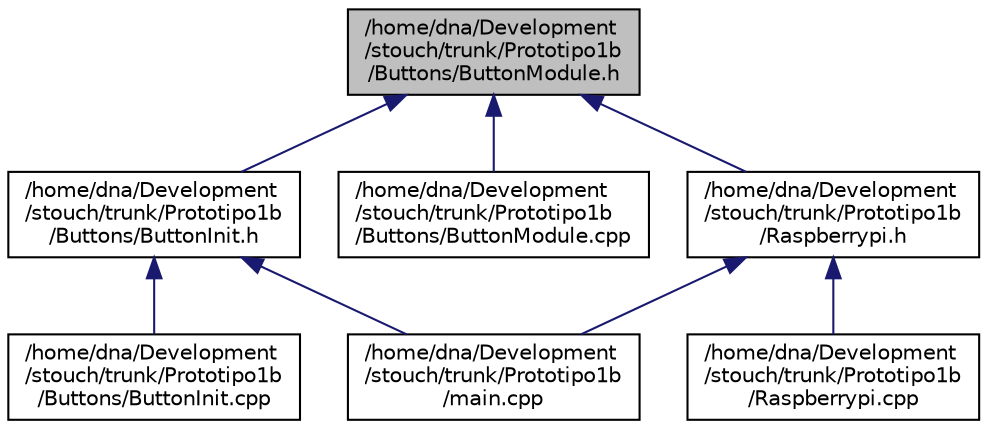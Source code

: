 digraph "/home/dna/Development/stouch/trunk/Prototipo1b/Buttons/ButtonModule.h"
{
  edge [fontname="Helvetica",fontsize="10",labelfontname="Helvetica",labelfontsize="10"];
  node [fontname="Helvetica",fontsize="10",shape=record];
  Node1 [label="/home/dna/Development\l/stouch/trunk/Prototipo1b\l/Buttons/ButtonModule.h",height=0.2,width=0.4,color="black", fillcolor="grey75", style="filled" fontcolor="black"];
  Node1 -> Node2 [dir="back",color="midnightblue",fontsize="10",style="solid",fontname="Helvetica"];
  Node2 [label="/home/dna/Development\l/stouch/trunk/Prototipo1b\l/Buttons/ButtonInit.h",height=0.2,width=0.4,color="black", fillcolor="white", style="filled",URL="$_button_init_8h.html"];
  Node2 -> Node3 [dir="back",color="midnightblue",fontsize="10",style="solid",fontname="Helvetica"];
  Node3 [label="/home/dna/Development\l/stouch/trunk/Prototipo1b\l/Buttons/ButtonInit.cpp",height=0.2,width=0.4,color="black", fillcolor="white", style="filled",URL="$_button_init_8cpp.html"];
  Node2 -> Node4 [dir="back",color="midnightblue",fontsize="10",style="solid",fontname="Helvetica"];
  Node4 [label="/home/dna/Development\l/stouch/trunk/Prototipo1b\l/main.cpp",height=0.2,width=0.4,color="black", fillcolor="white", style="filled",URL="$main_8cpp.html"];
  Node1 -> Node5 [dir="back",color="midnightblue",fontsize="10",style="solid",fontname="Helvetica"];
  Node5 [label="/home/dna/Development\l/stouch/trunk/Prototipo1b\l/Buttons/ButtonModule.cpp",height=0.2,width=0.4,color="black", fillcolor="white", style="filled",URL="$_button_module_8cpp.html"];
  Node1 -> Node6 [dir="back",color="midnightblue",fontsize="10",style="solid",fontname="Helvetica"];
  Node6 [label="/home/dna/Development\l/stouch/trunk/Prototipo1b\l/Raspberrypi.h",height=0.2,width=0.4,color="black", fillcolor="white", style="filled",URL="$_raspberrypi_8h.html"];
  Node6 -> Node4 [dir="back",color="midnightblue",fontsize="10",style="solid",fontname="Helvetica"];
  Node6 -> Node7 [dir="back",color="midnightblue",fontsize="10",style="solid",fontname="Helvetica"];
  Node7 [label="/home/dna/Development\l/stouch/trunk/Prototipo1b\l/Raspberrypi.cpp",height=0.2,width=0.4,color="black", fillcolor="white", style="filled",URL="$_raspberrypi_8cpp.html"];
}
